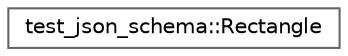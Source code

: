 digraph "类继承关系图"
{
 // LATEX_PDF_SIZE
  bgcolor="transparent";
  edge [fontname=Helvetica,fontsize=10,labelfontname=Helvetica,labelfontsize=10];
  node [fontname=Helvetica,fontsize=10,shape=box,height=0.2,width=0.4];
  rankdir="LR";
  Node0 [id="Node000000",label="test_json_schema::Rectangle",height=0.2,width=0.4,color="grey40", fillcolor="white", style="filled",URL="$structtest__json__schema_1_1_rectangle.html",tooltip=" "];
}
